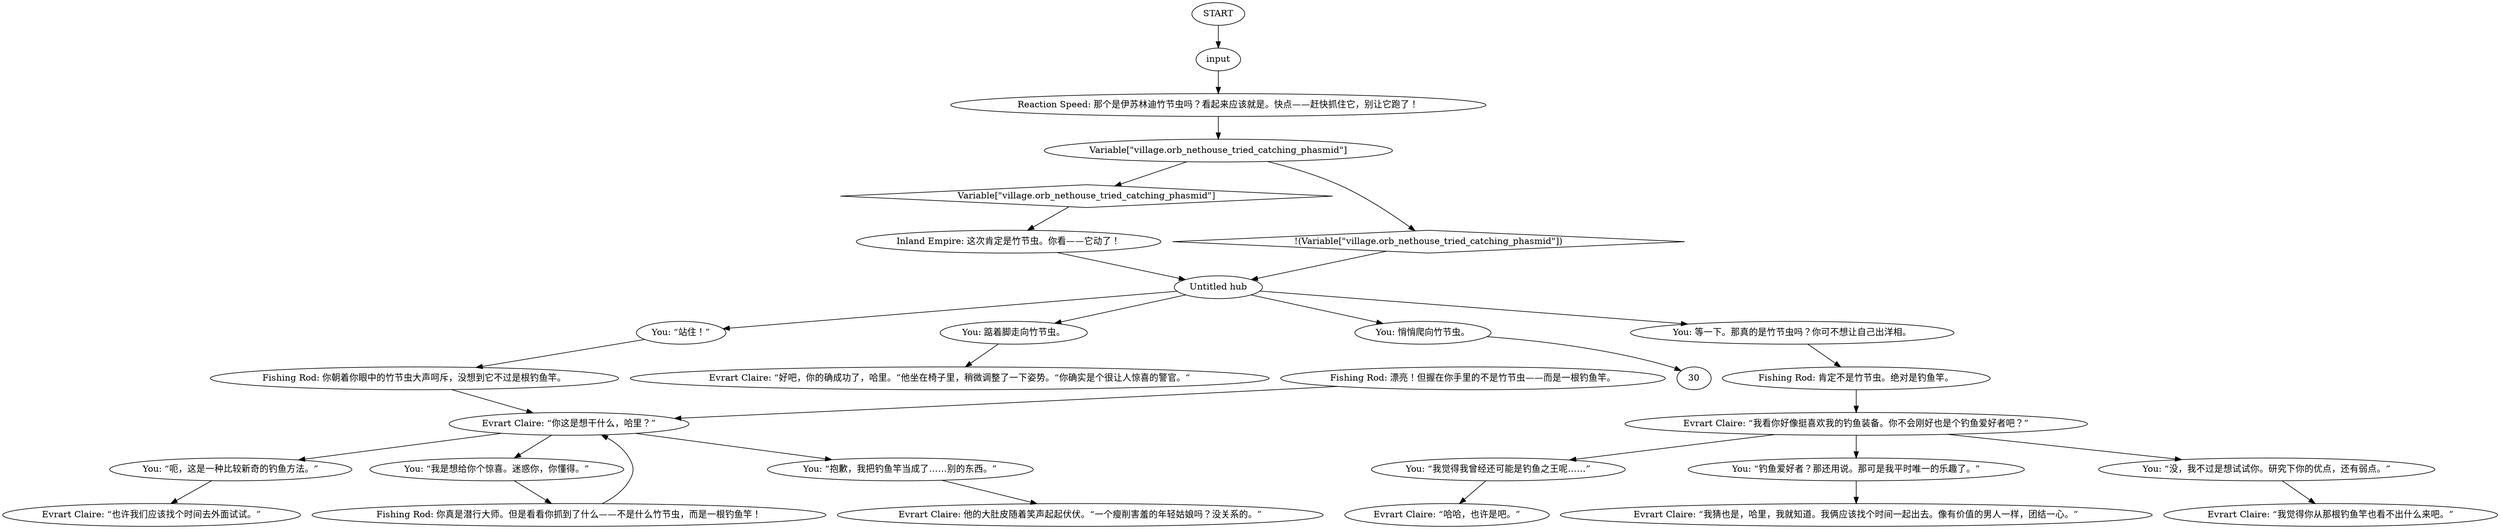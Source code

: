 # EVRART ORB / fishing rod dialogue OBSOLETE
# Is that the Insulidian phasmid? Quick, try to catch it!
# ==================================================
digraph G {
	  0 [label="START"];
	  1 [label="input"];
	  2 [label="You: “呃，这是一种比较新奇的钓鱼方法。”"];
	  3 [label="Untitled hub"];
	  4 [label="Fishing Rod: 肯定不是竹节虫。绝对是钓鱼竿。"];
	  5 [label="You: “没，我不过是想试试你。研究下你的优点，还有弱点。”"];
	  6 [label="You: “站住！”"];
	  7 [label="You: 踮着脚走向竹节虫。"];
	  8 [label="You: “抱歉，我把钓鱼竿当成了……别的东西。”"];
	  9 [label="Evrart Claire: “你这是想干什么，哈里？”"];
	  10 [label="You: 等一下。那真的是竹节虫吗？你可不想让自己出洋相。"];
	  11 [label="Evrart Claire: “我看你好像挺喜欢我的钓鱼装备。你不会刚好也是个钓鱼爱好者吧？”"];
	  12 [label="Evrart Claire: “我觉得你从那根钓鱼竿也看不出什么来吧。”"];
	  13 [label="Evrart Claire: “哈哈，也许是吧。”"];
	  14 [label="Variable[\"village.orb_nethouse_tried_catching_phasmid\"]"];
	  15 [label="Variable[\"village.orb_nethouse_tried_catching_phasmid\"]", shape=diamond];
	  16 [label="!(Variable[\"village.orb_nethouse_tried_catching_phasmid\"])", shape=diamond];
	  17 [label="You: “我是想给你个惊喜。迷惑你，你懂得。”"];
	  18 [label="Evrart Claire: 他的大肚皮随着笑声起起伏伏。“一个瘦削害羞的年轻姑娘吗？没关系的。”"];
	  19 [label="You: “我觉得我曾经还可能是钓鱼之王呢……”"];
	  20 [label="Fishing Rod: 你朝着你眼中的竹节虫大声呵斥，没想到它不过是根钓鱼竿。"];
	  21 [label="Evrart Claire: “也许我们应该找个时间去外面试试。”"];
	  22 [label="You: “钓鱼爱好者？那还用说。那可是我平时唯一的乐趣了。”"];
	  23 [label="Evrart Claire: “我猜也是，哈里，我就知道。我俩应该找个时间一起出去。像有价值的男人一样，团结一心。”"];
	  24 [label="Inland Empire: 这次肯定是竹节虫。你看——它动了！"];
	  25 [label="You: 悄悄爬向竹节虫。"];
	  26 [label="Reaction Speed: 那个是伊苏林迪竹节虫吗？看起来应该就是。快点——赶快抓住它，别让它跑了！"];
	  27 [label="Fishing Rod: 漂亮！但握在你手里的不是竹节虫——而是一根钓鱼竿。"];
	  28 [label="Evrart Claire: “好吧，你的确成功了，哈里。”他坐在椅子里，稍微调整了一下姿势。“你确实是个很让人惊喜的警官。”"];
	  29 [label="Fishing Rod: 你真是潜行大师。但是看看你抓到了什么——不是什么竹节虫，而是一根钓鱼竿！"];
	  0 -> 1
	  1 -> 26
	  2 -> 21
	  3 -> 25
	  3 -> 10
	  3 -> 6
	  3 -> 7
	  4 -> 11
	  5 -> 12
	  6 -> 20
	  7 -> 28
	  8 -> 18
	  9 -> 8
	  9 -> 17
	  9 -> 2
	  10 -> 4
	  11 -> 19
	  11 -> 5
	  11 -> 22
	  14 -> 16
	  14 -> 15
	  15 -> 24
	  16 -> 3
	  17 -> 29
	  19 -> 13
	  20 -> 9
	  22 -> 23
	  24 -> 3
	  25 -> 30
	  26 -> 14
	  27 -> 9
	  29 -> 9
}

